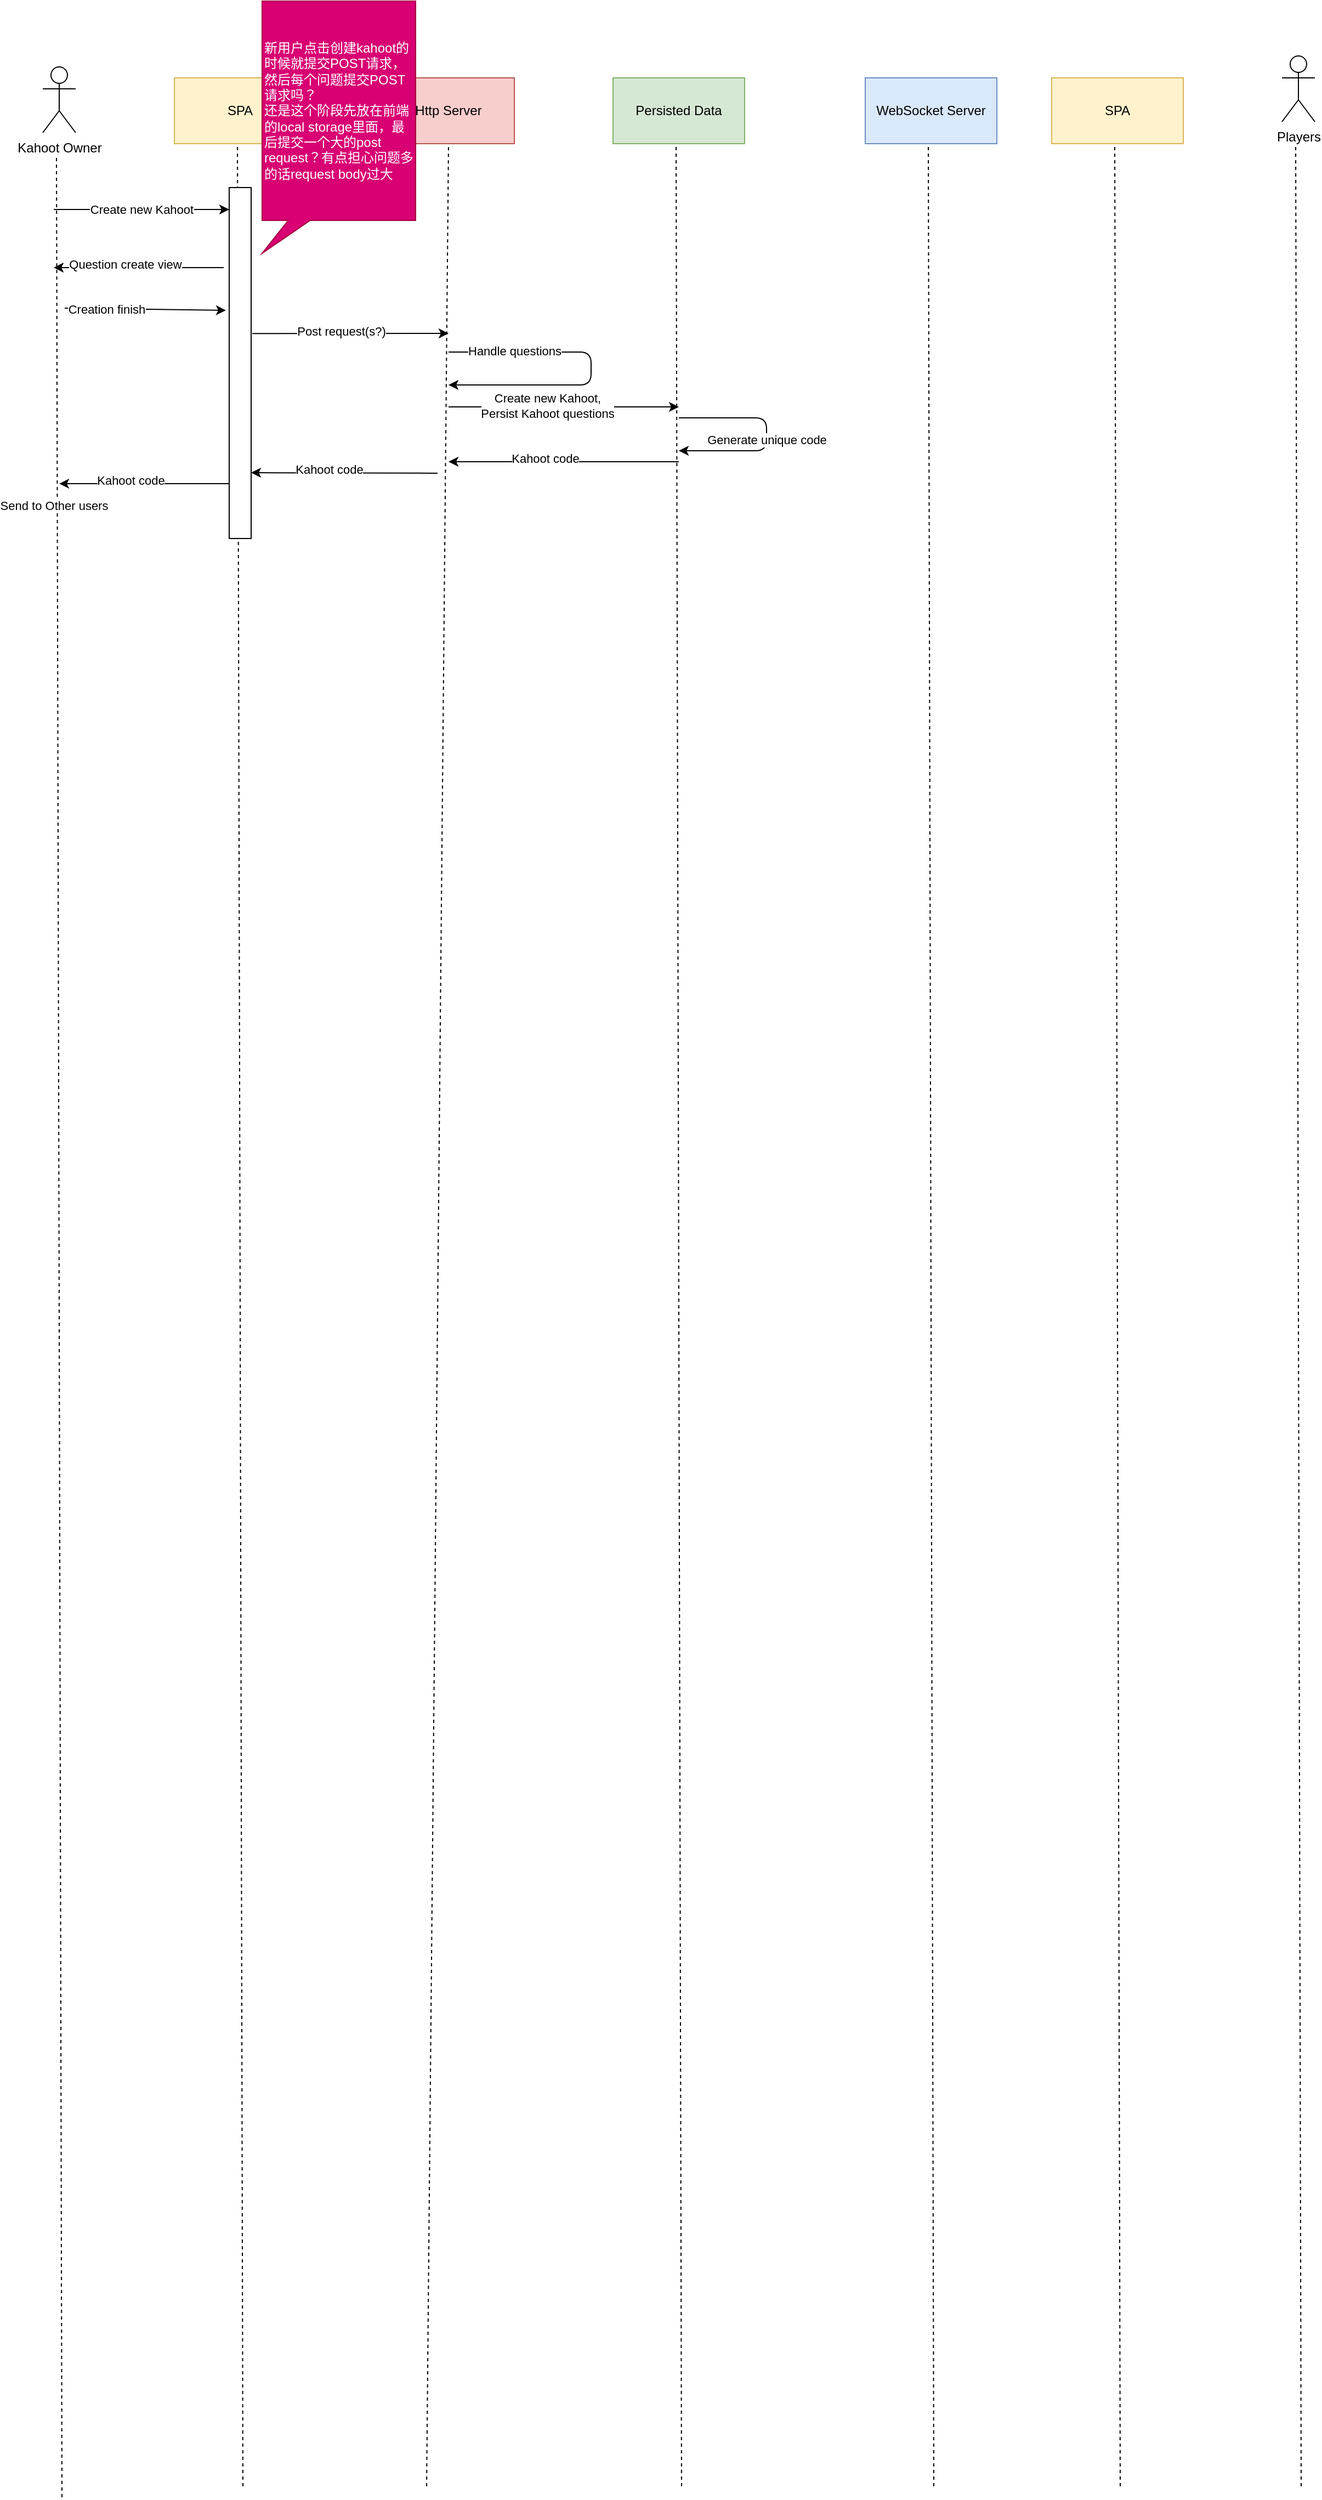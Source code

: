 <mxfile version="15.0.2" type="github">
  <diagram id="PQ9QEShcIzSI59_LjxII" name="Page-1">
    <mxGraphModel dx="1773" dy="474" grid="1" gridSize="10" guides="1" tooltips="1" connect="1" arrows="1" fold="1" page="1" pageScale="1" pageWidth="827" pageHeight="1169" math="0" shadow="0">
      <root>
        <mxCell id="0" />
        <mxCell id="1" parent="0" />
        <mxCell id="2NKIUHscp2k17xWDX_88-5" value="Players" style="shape=umlActor;verticalLabelPosition=bottom;verticalAlign=top;html=1;" parent="1" vertex="1">
          <mxGeometry x="1050" y="70" width="30" height="60" as="geometry" />
        </mxCell>
        <mxCell id="4C3PrXh24EiCoZ4Kap1v-1" value="WebSocket Server" style="rounded=0;whiteSpace=wrap;html=1;fillColor=#dae8fc;strokeColor=#6c8ebf;" vertex="1" parent="1">
          <mxGeometry x="670" y="90" width="120" height="60" as="geometry" />
        </mxCell>
        <mxCell id="4C3PrXh24EiCoZ4Kap1v-3" value="Http Server" style="rounded=0;whiteSpace=wrap;html=1;fillColor=#f8cecc;strokeColor=#b85450;" vertex="1" parent="1">
          <mxGeometry x="230" y="90" width="120" height="60" as="geometry" />
        </mxCell>
        <mxCell id="4C3PrXh24EiCoZ4Kap1v-4" value="Persisted Data" style="rounded=0;whiteSpace=wrap;html=1;fillColor=#d5e8d4;strokeColor=#82b366;" vertex="1" parent="1">
          <mxGeometry x="440" y="90" width="120" height="60" as="geometry" />
        </mxCell>
        <mxCell id="4C3PrXh24EiCoZ4Kap1v-5" value="" style="endArrow=none;html=1;entryX=0.5;entryY=1;entryDx=0;entryDy=0;dashed=1;" edge="1" parent="1" target="4C3PrXh24EiCoZ4Kap1v-3">
          <mxGeometry width="50" height="50" relative="1" as="geometry">
            <mxPoint x="270" y="2286" as="sourcePoint" />
            <mxPoint x="190" y="200" as="targetPoint" />
          </mxGeometry>
        </mxCell>
        <mxCell id="4C3PrXh24EiCoZ4Kap1v-6" value="" style="endArrow=none;html=1;entryX=0.5;entryY=1;entryDx=0;entryDy=0;dashed=1;" edge="1" parent="1">
          <mxGeometry width="50" height="50" relative="1" as="geometry">
            <mxPoint x="502.5" y="2286" as="sourcePoint" />
            <mxPoint x="497.5" y="150" as="targetPoint" />
          </mxGeometry>
        </mxCell>
        <mxCell id="4C3PrXh24EiCoZ4Kap1v-7" value="" style="endArrow=none;html=1;entryX=0.5;entryY=1;entryDx=0;entryDy=0;dashed=1;" edge="1" parent="1">
          <mxGeometry width="50" height="50" relative="1" as="geometry">
            <mxPoint x="732.5" y="2286" as="sourcePoint" />
            <mxPoint x="727.5" y="150" as="targetPoint" />
          </mxGeometry>
        </mxCell>
        <mxCell id="4C3PrXh24EiCoZ4Kap1v-10" value="" style="endArrow=none;html=1;entryX=0.5;entryY=1;entryDx=0;entryDy=0;dashed=1;" edge="1" parent="1">
          <mxGeometry width="50" height="50" relative="1" as="geometry">
            <mxPoint x="1067.5" y="2286" as="sourcePoint" />
            <mxPoint x="1062.5" y="150" as="targetPoint" />
          </mxGeometry>
        </mxCell>
        <mxCell id="4C3PrXh24EiCoZ4Kap1v-14" value="SPA" style="rounded=0;whiteSpace=wrap;html=1;fillColor=#fff2cc;strokeColor=#d6b656;" vertex="1" parent="1">
          <mxGeometry x="40" y="90" width="120" height="60" as="geometry" />
        </mxCell>
        <mxCell id="4C3PrXh24EiCoZ4Kap1v-15" value="" style="endArrow=none;html=1;entryX=0.5;entryY=1;entryDx=0;entryDy=0;dashed=1;" edge="1" parent="1">
          <mxGeometry width="50" height="50" relative="1" as="geometry">
            <mxPoint x="102.5" y="2286" as="sourcePoint" />
            <mxPoint x="97.5" y="150" as="targetPoint" />
          </mxGeometry>
        </mxCell>
        <mxCell id="4C3PrXh24EiCoZ4Kap1v-16" value="SPA" style="rounded=0;whiteSpace=wrap;html=1;fillColor=#fff2cc;strokeColor=#d6b656;" vertex="1" parent="1">
          <mxGeometry x="840" y="90" width="120" height="60" as="geometry" />
        </mxCell>
        <mxCell id="4C3PrXh24EiCoZ4Kap1v-17" value="" style="endArrow=none;html=1;entryX=0.5;entryY=1;entryDx=0;entryDy=0;dashed=1;" edge="1" parent="1">
          <mxGeometry width="50" height="50" relative="1" as="geometry">
            <mxPoint x="902.5" y="2286" as="sourcePoint" />
            <mxPoint x="897.5" y="150" as="targetPoint" />
          </mxGeometry>
        </mxCell>
        <mxCell id="4C3PrXh24EiCoZ4Kap1v-19" value="" style="group" vertex="1" connectable="0" parent="1">
          <mxGeometry x="-80" y="80" width="30" height="2216" as="geometry" />
        </mxCell>
        <mxCell id="2NKIUHscp2k17xWDX_88-2" value="Kahoot Owner" style="shape=umlActor;verticalLabelPosition=bottom;verticalAlign=top;html=1;" parent="4C3PrXh24EiCoZ4Kap1v-19" vertex="1">
          <mxGeometry width="30" height="60" as="geometry" />
        </mxCell>
        <mxCell id="4C3PrXh24EiCoZ4Kap1v-8" value="" style="endArrow=none;html=1;entryX=0.5;entryY=1;entryDx=0;entryDy=0;dashed=1;" edge="1" parent="4C3PrXh24EiCoZ4Kap1v-19">
          <mxGeometry width="50" height="50" relative="1" as="geometry">
            <mxPoint x="17.5" y="2216" as="sourcePoint" />
            <mxPoint x="12.5" y="80" as="targetPoint" />
          </mxGeometry>
        </mxCell>
        <mxCell id="4C3PrXh24EiCoZ4Kap1v-37" value="Send to Other users" style="edgeLabel;html=1;align=center;verticalAlign=middle;resizable=0;points=[];" vertex="1" connectable="0" parent="4C3PrXh24EiCoZ4Kap1v-8">
          <mxGeometry x="0.761" relative="1" as="geometry">
            <mxPoint x="-3" y="65" as="offset" />
          </mxGeometry>
        </mxCell>
        <mxCell id="4C3PrXh24EiCoZ4Kap1v-20" value="Create new Kahoot" style="endArrow=classic;html=1;" edge="1" parent="1">
          <mxGeometry width="50" height="50" relative="1" as="geometry">
            <mxPoint x="-70" y="210" as="sourcePoint" />
            <mxPoint x="90" y="210" as="targetPoint" />
          </mxGeometry>
        </mxCell>
        <mxCell id="4C3PrXh24EiCoZ4Kap1v-21" value="" style="endArrow=classic;html=1;exitX=-0.25;exitY=0.228;exitDx=0;exitDy=0;exitPerimeter=0;" edge="1" parent="1" source="4C3PrXh24EiCoZ4Kap1v-24">
          <mxGeometry width="50" height="50" relative="1" as="geometry">
            <mxPoint x="80" y="263" as="sourcePoint" />
            <mxPoint x="-70" y="263" as="targetPoint" />
          </mxGeometry>
        </mxCell>
        <mxCell id="4C3PrXh24EiCoZ4Kap1v-22" value="Question create view" style="edgeLabel;html=1;align=center;verticalAlign=middle;resizable=0;points=[];" vertex="1" connectable="0" parent="4C3PrXh24EiCoZ4Kap1v-21">
          <mxGeometry x="0.165" y="-3" relative="1" as="geometry">
            <mxPoint as="offset" />
          </mxGeometry>
        </mxCell>
        <mxCell id="4C3PrXh24EiCoZ4Kap1v-24" value="" style="rounded=0;whiteSpace=wrap;html=1;" vertex="1" parent="1">
          <mxGeometry x="90" y="190" width="20" height="320" as="geometry" />
        </mxCell>
        <mxCell id="4C3PrXh24EiCoZ4Kap1v-26" value="&lt;span&gt;新用户点击创建kahoot的时候就提交POST请求，然后每个问题提交POST请求吗？&lt;/span&gt;&lt;br&gt;&lt;span&gt;还是这个阶段先放在前端的local storage里面，最后提交一个大的post request？有点担心问题多的话request body过大&lt;/span&gt;" style="shape=callout;whiteSpace=wrap;html=1;perimeter=calloutPerimeter;fillColor=#d80073;strokeColor=#A50040;fontColor=#ffffff;size=30;position=0.17;position2=0;align=left;" vertex="1" parent="1">
          <mxGeometry x="120" y="20" width="140" height="230" as="geometry" />
        </mxCell>
        <mxCell id="4C3PrXh24EiCoZ4Kap1v-27" value="" style="endArrow=classic;html=1;entryX=-0.15;entryY=0.35;entryDx=0;entryDy=0;entryPerimeter=0;" edge="1" parent="1" target="4C3PrXh24EiCoZ4Kap1v-24">
          <mxGeometry width="50" height="50" relative="1" as="geometry">
            <mxPoint x="-60" y="300" as="sourcePoint" />
            <mxPoint x="50" y="300" as="targetPoint" />
          </mxGeometry>
        </mxCell>
        <mxCell id="4C3PrXh24EiCoZ4Kap1v-28" value="Creation finish" style="edgeLabel;html=1;align=center;verticalAlign=middle;resizable=0;points=[];" vertex="1" connectable="0" parent="4C3PrXh24EiCoZ4Kap1v-27">
          <mxGeometry x="-0.483" relative="1" as="geometry">
            <mxPoint as="offset" />
          </mxGeometry>
        </mxCell>
        <mxCell id="4C3PrXh24EiCoZ4Kap1v-29" value="" style="endArrow=classic;html=1;exitX=1.05;exitY=0.416;exitDx=0;exitDy=0;exitPerimeter=0;" edge="1" parent="1" source="4C3PrXh24EiCoZ4Kap1v-24">
          <mxGeometry width="50" height="50" relative="1" as="geometry">
            <mxPoint x="190" y="320" as="sourcePoint" />
            <mxPoint x="290" y="323" as="targetPoint" />
          </mxGeometry>
        </mxCell>
        <mxCell id="4C3PrXh24EiCoZ4Kap1v-36" value="Post request(s?)" style="edgeLabel;html=1;align=center;verticalAlign=middle;resizable=0;points=[];" vertex="1" connectable="0" parent="4C3PrXh24EiCoZ4Kap1v-29">
          <mxGeometry x="-0.095" y="2" relative="1" as="geometry">
            <mxPoint as="offset" />
          </mxGeometry>
        </mxCell>
        <mxCell id="4C3PrXh24EiCoZ4Kap1v-30" value="" style="endArrow=classic;html=1;exitX=-0.25;exitY=0.228;exitDx=0;exitDy=0;exitPerimeter=0;" edge="1" parent="1">
          <mxGeometry width="50" height="50" relative="1" as="geometry">
            <mxPoint x="90" y="460.0" as="sourcePoint" />
            <mxPoint x="-65" y="460.04" as="targetPoint" />
          </mxGeometry>
        </mxCell>
        <mxCell id="4C3PrXh24EiCoZ4Kap1v-31" value="Kahoot code" style="edgeLabel;html=1;align=center;verticalAlign=middle;resizable=0;points=[];" vertex="1" connectable="0" parent="4C3PrXh24EiCoZ4Kap1v-30">
          <mxGeometry x="0.165" y="-3" relative="1" as="geometry">
            <mxPoint as="offset" />
          </mxGeometry>
        </mxCell>
        <mxCell id="4C3PrXh24EiCoZ4Kap1v-33" value="" style="endArrow=classic;html=1;" edge="1" parent="1">
          <mxGeometry width="50" height="50" relative="1" as="geometry">
            <mxPoint x="280" y="450.46" as="sourcePoint" />
            <mxPoint x="110" y="450" as="targetPoint" />
          </mxGeometry>
        </mxCell>
        <mxCell id="4C3PrXh24EiCoZ4Kap1v-34" value="Kahoot code" style="edgeLabel;html=1;align=center;verticalAlign=middle;resizable=0;points=[];" vertex="1" connectable="0" parent="4C3PrXh24EiCoZ4Kap1v-33">
          <mxGeometry x="0.165" y="-3" relative="1" as="geometry">
            <mxPoint as="offset" />
          </mxGeometry>
        </mxCell>
        <mxCell id="4C3PrXh24EiCoZ4Kap1v-38" value="" style="endArrow=classic;html=1;edgeStyle=orthogonalEdgeStyle;" edge="1" parent="1">
          <mxGeometry width="50" height="50" relative="1" as="geometry">
            <mxPoint x="290" y="340" as="sourcePoint" />
            <mxPoint x="290" y="370" as="targetPoint" />
            <Array as="points">
              <mxPoint x="420" y="340" />
              <mxPoint x="420" y="370" />
            </Array>
          </mxGeometry>
        </mxCell>
        <mxCell id="4C3PrXh24EiCoZ4Kap1v-39" value="Handle questions" style="edgeLabel;html=1;align=center;verticalAlign=middle;resizable=0;points=[];" vertex="1" connectable="0" parent="4C3PrXh24EiCoZ4Kap1v-38">
          <mxGeometry x="-0.703" y="1" relative="1" as="geometry">
            <mxPoint x="17" as="offset" />
          </mxGeometry>
        </mxCell>
        <mxCell id="4C3PrXh24EiCoZ4Kap1v-40" value="" style="endArrow=classic;html=1;" edge="1" parent="1">
          <mxGeometry width="50" height="50" relative="1" as="geometry">
            <mxPoint x="290" y="390" as="sourcePoint" />
            <mxPoint x="500" y="390" as="targetPoint" />
          </mxGeometry>
        </mxCell>
        <mxCell id="4C3PrXh24EiCoZ4Kap1v-41" value="Create new Kahoot,&lt;br&gt;Persist Kahoot questions" style="edgeLabel;html=1;align=center;verticalAlign=middle;resizable=0;points=[];" vertex="1" connectable="0" parent="4C3PrXh24EiCoZ4Kap1v-40">
          <mxGeometry x="-0.143" y="1" relative="1" as="geometry">
            <mxPoint as="offset" />
          </mxGeometry>
        </mxCell>
        <mxCell id="4C3PrXh24EiCoZ4Kap1v-44" value="" style="endArrow=classic;html=1;edgeStyle=orthogonalEdgeStyle;" edge="1" parent="1">
          <mxGeometry width="50" height="50" relative="1" as="geometry">
            <mxPoint x="500" y="400" as="sourcePoint" />
            <mxPoint x="500" y="430" as="targetPoint" />
            <Array as="points">
              <mxPoint x="580" y="400" />
              <mxPoint x="580" y="430" />
            </Array>
          </mxGeometry>
        </mxCell>
        <mxCell id="4C3PrXh24EiCoZ4Kap1v-45" value="Generate unique code" style="edgeLabel;html=1;align=center;verticalAlign=middle;resizable=0;points=[];" vertex="1" connectable="0" parent="4C3PrXh24EiCoZ4Kap1v-44">
          <mxGeometry x="-0.726" y="4" relative="1" as="geometry">
            <mxPoint x="54" y="24" as="offset" />
          </mxGeometry>
        </mxCell>
        <mxCell id="4C3PrXh24EiCoZ4Kap1v-46" value="" style="endArrow=classic;html=1;" edge="1" parent="1">
          <mxGeometry width="50" height="50" relative="1" as="geometry">
            <mxPoint x="500" y="440" as="sourcePoint" />
            <mxPoint x="290" y="440" as="targetPoint" />
          </mxGeometry>
        </mxCell>
        <mxCell id="4C3PrXh24EiCoZ4Kap1v-47" value="Kahoot code" style="edgeLabel;html=1;align=center;verticalAlign=middle;resizable=0;points=[];" vertex="1" connectable="0" parent="4C3PrXh24EiCoZ4Kap1v-46">
          <mxGeometry x="0.165" y="-3" relative="1" as="geometry">
            <mxPoint as="offset" />
          </mxGeometry>
        </mxCell>
      </root>
    </mxGraphModel>
  </diagram>
</mxfile>
